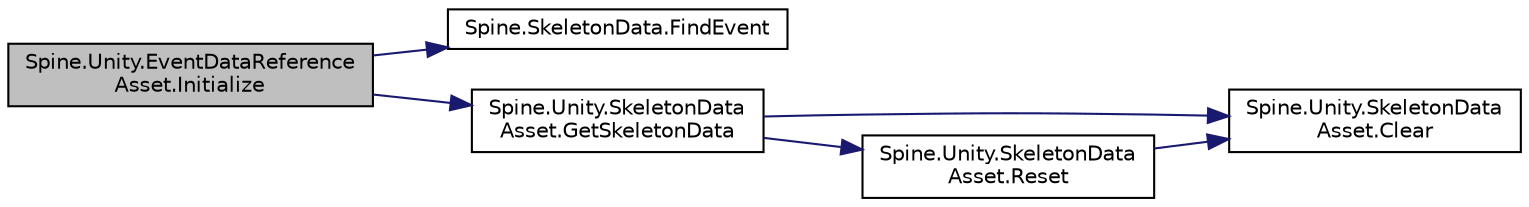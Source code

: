 digraph "Spine.Unity.EventDataReferenceAsset.Initialize"
{
 // LATEX_PDF_SIZE
  edge [fontname="Helvetica",fontsize="10",labelfontname="Helvetica",labelfontsize="10"];
  node [fontname="Helvetica",fontsize="10",shape=record];
  rankdir="LR";
  Node1 [label="Spine.Unity.EventDataReference\lAsset.Initialize",height=0.2,width=0.4,color="black", fillcolor="grey75", style="filled", fontcolor="black",tooltip=" "];
  Node1 -> Node2 [color="midnightblue",fontsize="10",style="solid"];
  Node2 [label="Spine.SkeletonData.FindEvent",height=0.2,width=0.4,color="black", fillcolor="white", style="filled",URL="$class_spine_1_1_skeleton_data.html#a6e0a2691d3795a1222ff9158042e2a59",tooltip="May be null."];
  Node1 -> Node3 [color="midnightblue",fontsize="10",style="solid"];
  Node3 [label="Spine.Unity.SkeletonData\lAsset.GetSkeletonData",height=0.2,width=0.4,color="black", fillcolor="white", style="filled",URL="$class_spine_1_1_unity_1_1_skeleton_data_asset.html#a2b0df38bd74c1b464ed8543f72c7fd4e",tooltip=" "];
  Node3 -> Node4 [color="midnightblue",fontsize="10",style="solid"];
  Node4 [label="Spine.Unity.SkeletonData\lAsset.Clear",height=0.2,width=0.4,color="black", fillcolor="white", style="filled",URL="$class_spine_1_1_unity_1_1_skeleton_data_asset.html#a0609f106c8b6f209cdcc696dc7ef5361",tooltip=" "];
  Node3 -> Node5 [color="midnightblue",fontsize="10",style="solid"];
  Node5 [label="Spine.Unity.SkeletonData\lAsset.Reset",height=0.2,width=0.4,color="black", fillcolor="white", style="filled",URL="$class_spine_1_1_unity_1_1_skeleton_data_asset.html#a36c686acb39535dbb13d1a55692b0f04",tooltip=" "];
  Node5 -> Node4 [color="midnightblue",fontsize="10",style="solid"];
}
